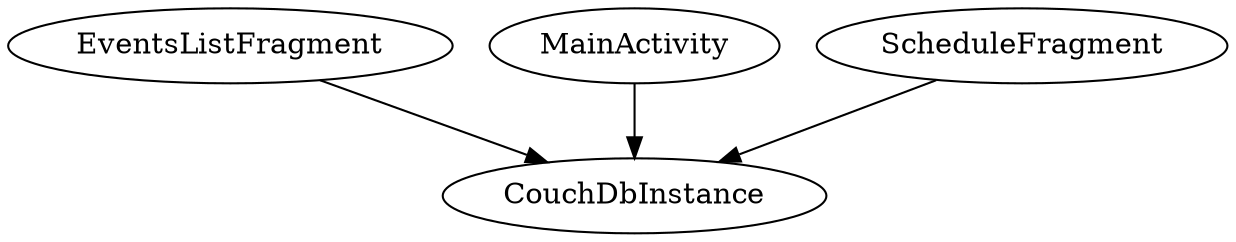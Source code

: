 digraph G1 {
  concentrate = true;
  EventsListFragment -> CouchDbInstance;
  MainActivity -> CouchDbInstance;
  ScheduleFragment -> CouchDbInstance;
}

